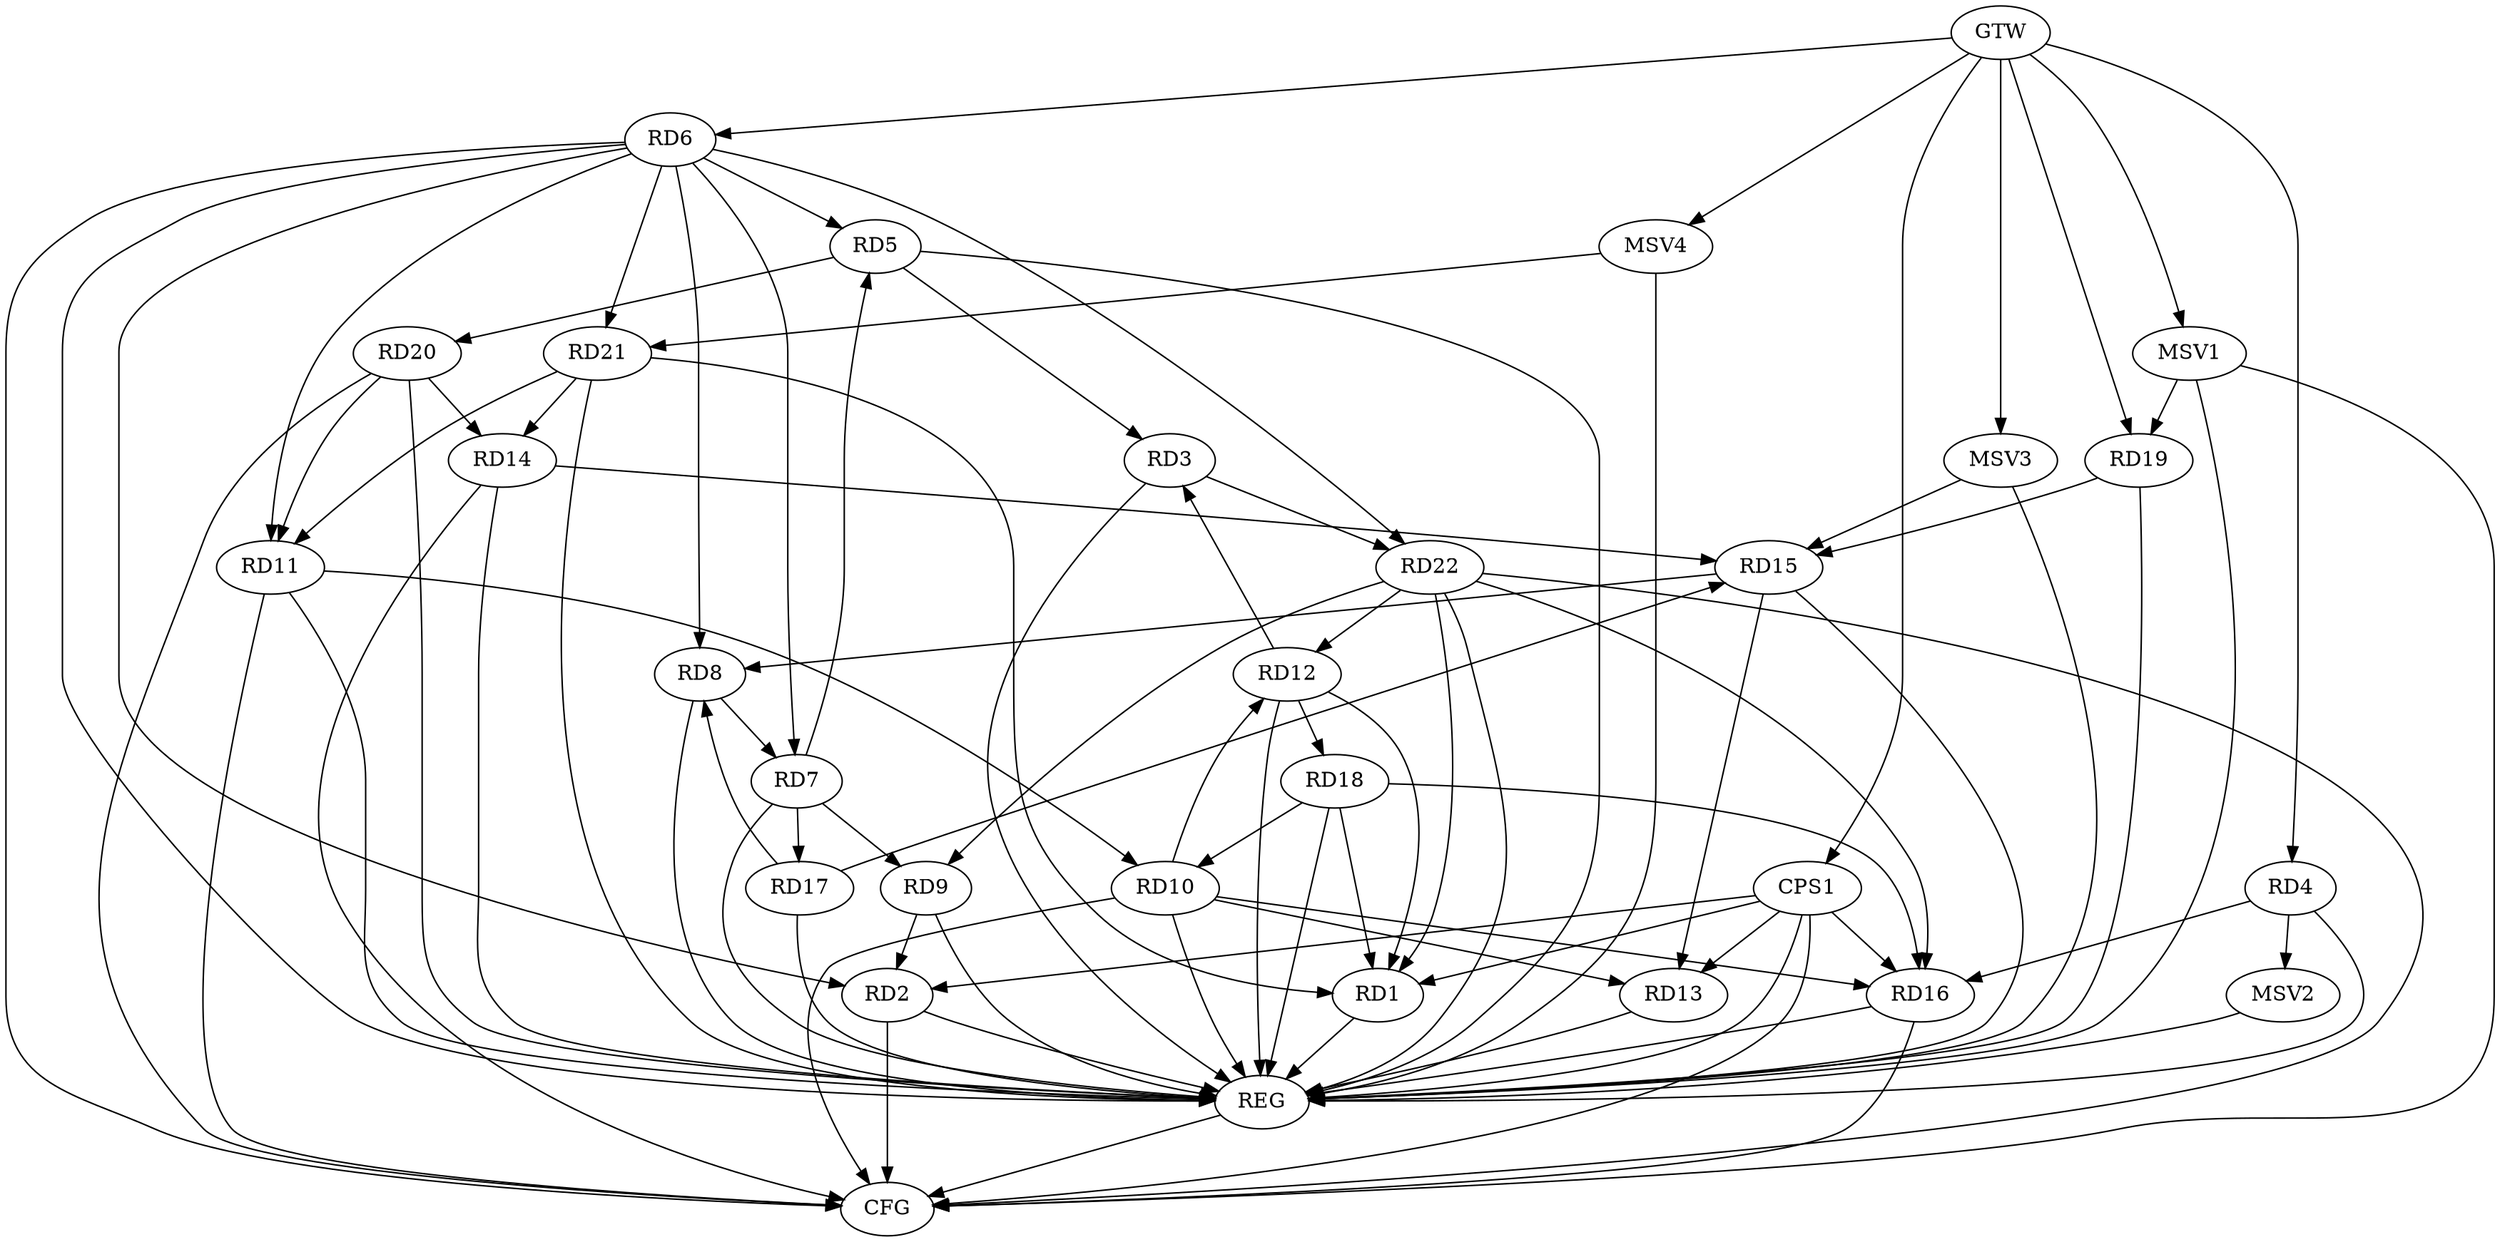 strict digraph G {
  RD1 [ label="RD1" ];
  RD2 [ label="RD2" ];
  RD3 [ label="RD3" ];
  RD4 [ label="RD4" ];
  RD5 [ label="RD5" ];
  RD6 [ label="RD6" ];
  RD7 [ label="RD7" ];
  RD8 [ label="RD8" ];
  RD9 [ label="RD9" ];
  RD10 [ label="RD10" ];
  RD11 [ label="RD11" ];
  RD12 [ label="RD12" ];
  RD13 [ label="RD13" ];
  RD14 [ label="RD14" ];
  RD15 [ label="RD15" ];
  RD16 [ label="RD16" ];
  RD17 [ label="RD17" ];
  RD18 [ label="RD18" ];
  RD19 [ label="RD19" ];
  RD20 [ label="RD20" ];
  RD21 [ label="RD21" ];
  RD22 [ label="RD22" ];
  CPS1 [ label="CPS1" ];
  GTW [ label="GTW" ];
  REG [ label="REG" ];
  CFG [ label="CFG" ];
  MSV1 [ label="MSV1" ];
  MSV2 [ label="MSV2" ];
  MSV3 [ label="MSV3" ];
  MSV4 [ label="MSV4" ];
  RD12 -> RD1;
  RD18 -> RD1;
  RD21 -> RD1;
  RD22 -> RD1;
  RD6 -> RD2;
  RD9 -> RD2;
  RD5 -> RD3;
  RD12 -> RD3;
  RD3 -> RD22;
  RD4 -> RD16;
  RD7 -> RD5;
  RD5 -> RD20;
  RD6 -> RD8;
  RD6 -> RD11;
  RD6 -> RD21;
  RD8 -> RD7;
  RD7 -> RD9;
  RD7 -> RD17;
  RD15 -> RD8;
  RD17 -> RD8;
  RD22 -> RD9;
  RD11 -> RD10;
  RD10 -> RD12;
  RD10 -> RD13;
  RD10 -> RD16;
  RD18 -> RD10;
  RD20 -> RD11;
  RD21 -> RD11;
  RD12 -> RD18;
  RD22 -> RD12;
  RD15 -> RD13;
  RD14 -> RD15;
  RD20 -> RD14;
  RD21 -> RD14;
  RD17 -> RD15;
  RD19 -> RD15;
  RD18 -> RD16;
  RD22 -> RD16;
  CPS1 -> RD1;
  CPS1 -> RD2;
  CPS1 -> RD13;
  CPS1 -> RD16;
  GTW -> RD4;
  GTW -> RD6;
  GTW -> RD19;
  GTW -> CPS1;
  RD1 -> REG;
  RD2 -> REG;
  RD3 -> REG;
  RD4 -> REG;
  RD5 -> REG;
  RD6 -> REG;
  RD7 -> REG;
  RD8 -> REG;
  RD9 -> REG;
  RD10 -> REG;
  RD11 -> REG;
  RD12 -> REG;
  RD13 -> REG;
  RD14 -> REG;
  RD15 -> REG;
  RD16 -> REG;
  RD17 -> REG;
  RD18 -> REG;
  RD19 -> REG;
  RD20 -> REG;
  RD21 -> REG;
  RD22 -> REG;
  CPS1 -> REG;
  CPS1 -> CFG;
  RD6 -> CFG;
  RD2 -> CFG;
  RD14 -> CFG;
  RD16 -> CFG;
  RD20 -> CFG;
  RD10 -> CFG;
  RD22 -> CFG;
  RD11 -> CFG;
  REG -> CFG;
  RD6 -> RD22;
  RD6 -> RD7;
  RD6 -> RD5;
  MSV1 -> RD19;
  GTW -> MSV1;
  MSV1 -> REG;
  MSV1 -> CFG;
  RD4 -> MSV2;
  MSV2 -> REG;
  MSV3 -> RD15;
  GTW -> MSV3;
  MSV3 -> REG;
  MSV4 -> RD21;
  GTW -> MSV4;
  MSV4 -> REG;
}
